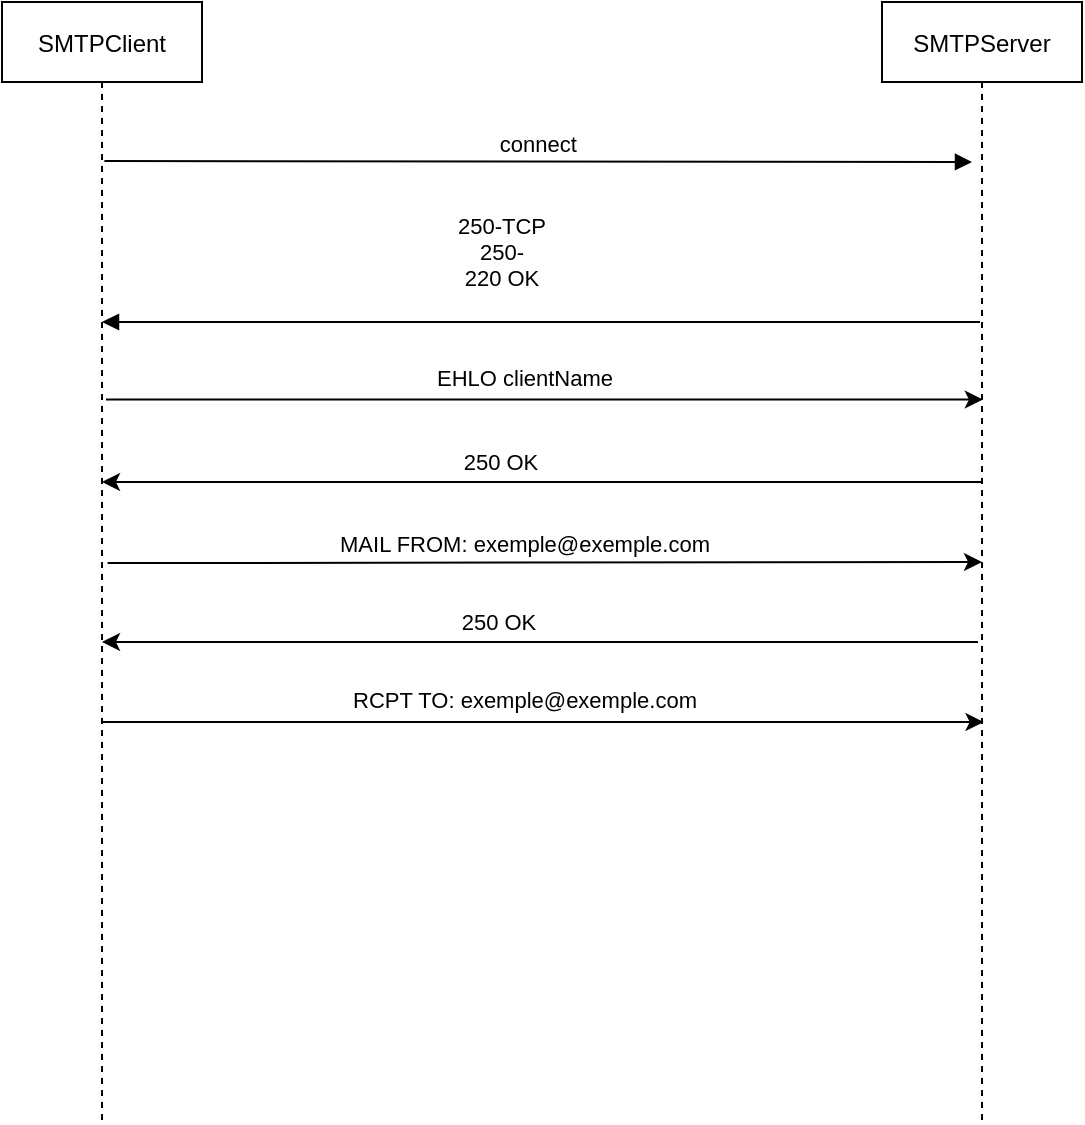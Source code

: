<mxfile version="14.6.9" type="device"><diagram id="kgpKYQtTHZ0yAKxKKP6v" name="Page-1"><mxGraphModel dx="1038" dy="552" grid="1" gridSize="10" guides="1" tooltips="1" connect="1" arrows="1" fold="1" page="1" pageScale="1" pageWidth="850" pageHeight="1100" math="0" shadow="0"><root><mxCell id="0"/><mxCell id="1" parent="0"/><mxCell id="3nuBFxr9cyL0pnOWT2aG-1" value="SMTPClient" style="shape=umlLifeline;perimeter=lifelinePerimeter;container=1;collapsible=0;recursiveResize=0;rounded=0;shadow=0;strokeWidth=1;" parent="1" vertex="1"><mxGeometry x="110" y="80" width="100" height="560" as="geometry"/></mxCell><mxCell id="3nuBFxr9cyL0pnOWT2aG-5" value="SMTPServer" style="shape=umlLifeline;perimeter=lifelinePerimeter;container=1;collapsible=0;recursiveResize=0;rounded=0;shadow=0;strokeWidth=1;" parent="1" vertex="1"><mxGeometry x="550" y="80" width="100" height="560" as="geometry"/></mxCell><mxCell id="3nuBFxr9cyL0pnOWT2aG-8" value="connect" style="verticalAlign=bottom;endArrow=block;entryX=0;entryY=0;shadow=0;strokeWidth=1;exitX=0.512;exitY=0.142;exitDx=0;exitDy=0;exitPerimeter=0;" parent="1" source="3nuBFxr9cyL0pnOWT2aG-1" edge="1"><mxGeometry relative="1" as="geometry"><mxPoint x="175" y="160.0" as="sourcePoint"/><mxPoint x="595" y="160.0" as="targetPoint"/></mxGeometry></mxCell><mxCell id="3nuBFxr9cyL0pnOWT2aG-9" value="250-TCP&#10;250-&#10;220 OK&#10;" style="verticalAlign=bottom;endArrow=block;shadow=0;strokeWidth=1;" parent="1" target="3nuBFxr9cyL0pnOWT2aG-1" edge="1"><mxGeometry x="0.088" relative="1" as="geometry"><mxPoint x="599" y="240" as="sourcePoint"/><mxPoint x="180" y="229.5" as="targetPoint"/><Array as="points"><mxPoint x="480" y="240"/><mxPoint x="320" y="240"/><mxPoint x="230" y="240"/></Array><mxPoint as="offset"/></mxGeometry></mxCell><mxCell id="A6dv2U6ZcUElPXTr1gFm-2" value="" style="endArrow=classic;html=1;entryX=0.504;entryY=0.355;entryDx=0;entryDy=0;entryPerimeter=0;exitX=0.52;exitY=0.355;exitDx=0;exitDy=0;exitPerimeter=0;" edge="1" parent="1" source="3nuBFxr9cyL0pnOWT2aG-1" target="3nuBFxr9cyL0pnOWT2aG-5"><mxGeometry width="50" height="50" relative="1" as="geometry"><mxPoint x="400" y="270" as="sourcePoint"/><mxPoint x="450" y="220" as="targetPoint"/></mxGeometry></mxCell><mxCell id="A6dv2U6ZcUElPXTr1gFm-3" value="EHLO clientName" style="edgeLabel;html=1;align=center;verticalAlign=middle;resizable=0;points=[];" vertex="1" connectable="0" parent="A6dv2U6ZcUElPXTr1gFm-2"><mxGeometry x="0.086" y="-2" relative="1" as="geometry"><mxPoint x="-29" y="-13" as="offset"/></mxGeometry></mxCell><mxCell id="A6dv2U6ZcUElPXTr1gFm-4" value="" style="endArrow=classic;html=1;" edge="1" parent="1" source="3nuBFxr9cyL0pnOWT2aG-5" target="3nuBFxr9cyL0pnOWT2aG-1"><mxGeometry width="50" height="50" relative="1" as="geometry"><mxPoint x="600" y="320" as="sourcePoint"/><mxPoint x="450" y="220" as="targetPoint"/><Array as="points"><mxPoint x="400" y="320"/><mxPoint x="250" y="320"/></Array></mxGeometry></mxCell><mxCell id="A6dv2U6ZcUElPXTr1gFm-5" value="250 OK" style="edgeLabel;html=1;align=center;verticalAlign=middle;resizable=0;points=[];" vertex="1" connectable="0" parent="A6dv2U6ZcUElPXTr1gFm-4"><mxGeometry x="-0.118" y="3" relative="1" as="geometry"><mxPoint x="-47" y="-13" as="offset"/></mxGeometry></mxCell><mxCell id="A6dv2U6ZcUElPXTr1gFm-6" value="" style="endArrow=classic;html=1;exitX=0.528;exitY=0.501;exitDx=0;exitDy=0;exitPerimeter=0;" edge="1" parent="1" source="3nuBFxr9cyL0pnOWT2aG-1"><mxGeometry width="50" height="50" relative="1" as="geometry"><mxPoint x="180" y="560" as="sourcePoint"/><mxPoint x="600" y="360" as="targetPoint"/></mxGeometry></mxCell><mxCell id="A6dv2U6ZcUElPXTr1gFm-7" value="MAIL FROM: exemple@exemple.com" style="edgeLabel;html=1;align=center;verticalAlign=middle;resizable=0;points=[];" vertex="1" connectable="0" parent="A6dv2U6ZcUElPXTr1gFm-6"><mxGeometry x="0.086" y="-2" relative="1" as="geometry"><mxPoint x="-30" y="-12" as="offset"/></mxGeometry></mxCell><mxCell id="A6dv2U6ZcUElPXTr1gFm-8" value="" style="endArrow=classic;html=1;entryX=0.52;entryY=0.6;entryDx=0;entryDy=0;entryPerimeter=0;" edge="1" parent="1"><mxGeometry width="50" height="50" relative="1" as="geometry"><mxPoint x="598" y="400" as="sourcePoint"/><mxPoint x="160" y="400" as="targetPoint"/></mxGeometry></mxCell><mxCell id="A6dv2U6ZcUElPXTr1gFm-9" value="250 OK" style="edgeLabel;html=1;align=center;verticalAlign=middle;resizable=0;points=[];" vertex="1" connectable="0" parent="A6dv2U6ZcUElPXTr1gFm-8"><mxGeometry x="-0.118" y="3" relative="1" as="geometry"><mxPoint x="-47" y="-13" as="offset"/></mxGeometry></mxCell><mxCell id="A6dv2U6ZcUElPXTr1gFm-10" value="" style="endArrow=classic;html=1;entryX=0.504;entryY=0.498;entryDx=0;entryDy=0;entryPerimeter=0;" edge="1" parent="1"><mxGeometry width="50" height="50" relative="1" as="geometry"><mxPoint x="160" y="440" as="sourcePoint"/><mxPoint x="600.8" y="440" as="targetPoint"/></mxGeometry></mxCell><mxCell id="A6dv2U6ZcUElPXTr1gFm-11" value="RCPT TO: exemple@exemple.com" style="edgeLabel;html=1;align=center;verticalAlign=middle;resizable=0;points=[];" vertex="1" connectable="0" parent="A6dv2U6ZcUElPXTr1gFm-10"><mxGeometry x="0.086" y="-2" relative="1" as="geometry"><mxPoint x="-29" y="-13" as="offset"/></mxGeometry></mxCell></root></mxGraphModel></diagram></mxfile>